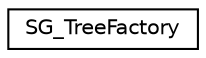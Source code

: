 digraph G
{
  edge [fontname="Helvetica",fontsize="10",labelfontname="Helvetica",labelfontsize="10"];
  node [fontname="Helvetica",fontsize="10",shape=record];
  rankdir=LR;
  Node1 [label="SG_TreeFactory",height=0.2,width=0.4,color="black", fillcolor="white", style="filled",URL="$d4/d96/classSG__TreeFactory.html"];
}
